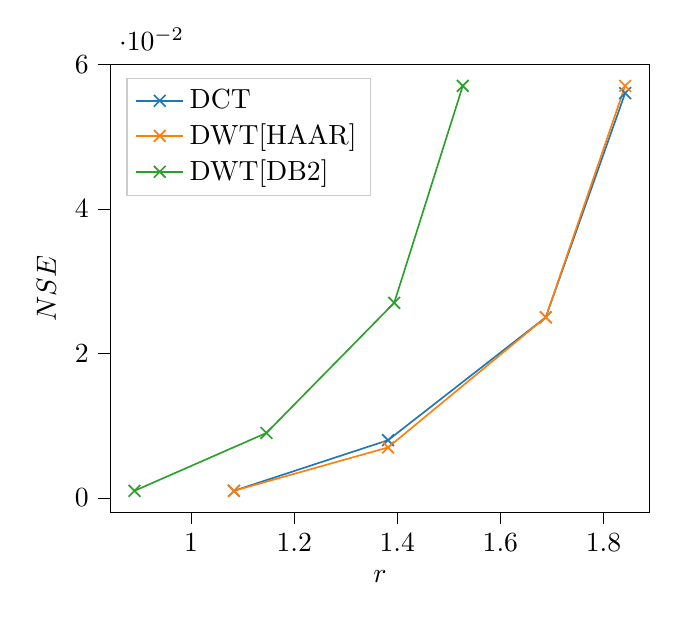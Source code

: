 % This file was created with tikzplotlib v0.10.1.
\begin{tikzpicture}

\definecolor{darkgray176}{RGB}{176,176,176}
\definecolor{darkorange25512714}{RGB}{255,127,14}
\definecolor{forestgreen4416044}{RGB}{44,160,44}
\definecolor{lightgray204}{RGB}{204,204,204}
\definecolor{steelblue31119180}{RGB}{31,119,180}

\begin{axis}[
legend cell align={left},
legend style={
  fill opacity=0.8,
  draw opacity=1,
  text opacity=1,
  at={(0.03,0.97)},
  anchor=north west,
  draw=lightgray204
},
tick align=outside,
tick pos=left,
x grid style={darkgray176},
xlabel={\(\displaystyle r\)},
xmin=0.843, xmax=1.89,
xtick style={color=black},
y grid style={darkgray176},
ylabel={\(\displaystyle NSE\)},
ymin=-0.002, ymax=0.06,
ytick style={color=black}
]
\addplot [semithick, steelblue31119180, mark=x, mark size=3.0, mark options={solid}]
table {%
1.842 0.056
1.688 0.025
1.382 0.008
1.083 0.001
};
\addlegendentry{DCT}
\addplot [semithick, darkorange25512714, mark=x, mark size=3.0, mark options={solid}]
table {%
1.842 0.057
1.688 0.025
1.382 0.007
1.083 0.001
};
\addlegendentry{DWT[HAAR]}
\addplot [semithick, forestgreen4416044, mark=x, mark size=3.0, mark options={solid}]
table {%
1.527 0.057
1.394 0.027
1.146 0.009
0.89 0.001
};
\addlegendentry{DWT[DB2]}
\end{axis}

\end{tikzpicture}
